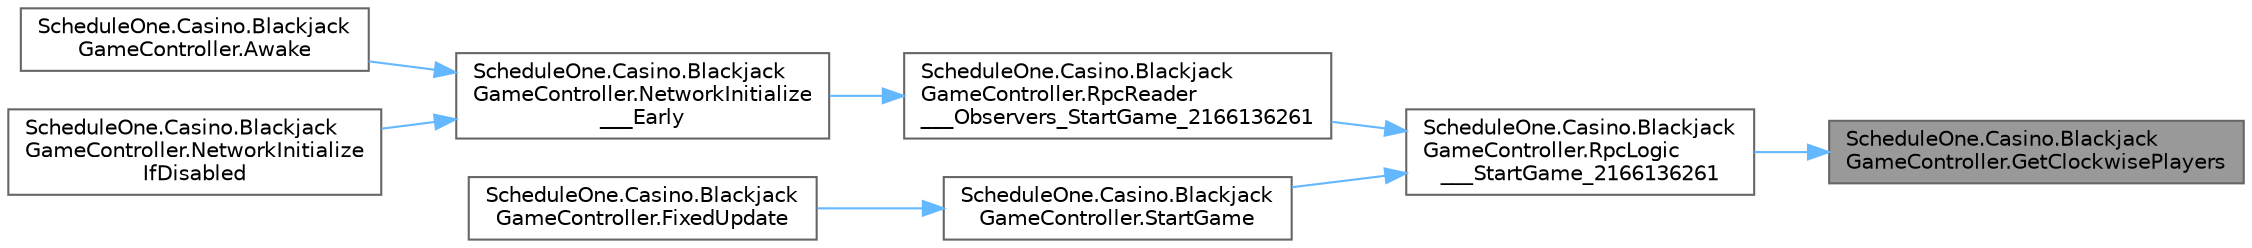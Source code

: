 digraph "ScheduleOne.Casino.BlackjackGameController.GetClockwisePlayers"
{
 // LATEX_PDF_SIZE
  bgcolor="transparent";
  edge [fontname=Helvetica,fontsize=10,labelfontname=Helvetica,labelfontsize=10];
  node [fontname=Helvetica,fontsize=10,shape=box,height=0.2,width=0.4];
  rankdir="RL";
  Node1 [id="Node000001",label="ScheduleOne.Casino.Blackjack\lGameController.GetClockwisePlayers",height=0.2,width=0.4,color="gray40", fillcolor="grey60", style="filled", fontcolor="black",tooltip=" "];
  Node1 -> Node2 [id="edge1_Node000001_Node000002",dir="back",color="steelblue1",style="solid",tooltip=" "];
  Node2 [id="Node000002",label="ScheduleOne.Casino.Blackjack\lGameController.RpcLogic\l___StartGame_2166136261",height=0.2,width=0.4,color="grey40", fillcolor="white", style="filled",URL="$class_schedule_one_1_1_casino_1_1_blackjack_game_controller.html#a3c6b8b759aed66616799aaf08af74a48",tooltip=" "];
  Node2 -> Node3 [id="edge2_Node000002_Node000003",dir="back",color="steelblue1",style="solid",tooltip=" "];
  Node3 [id="Node000003",label="ScheduleOne.Casino.Blackjack\lGameController.RpcReader\l___Observers_StartGame_2166136261",height=0.2,width=0.4,color="grey40", fillcolor="white", style="filled",URL="$class_schedule_one_1_1_casino_1_1_blackjack_game_controller.html#a63a2c9d212ab1083866c91c0e9978e1e",tooltip=" "];
  Node3 -> Node4 [id="edge3_Node000003_Node000004",dir="back",color="steelblue1",style="solid",tooltip=" "];
  Node4 [id="Node000004",label="ScheduleOne.Casino.Blackjack\lGameController.NetworkInitialize\l___Early",height=0.2,width=0.4,color="grey40", fillcolor="white", style="filled",URL="$class_schedule_one_1_1_casino_1_1_blackjack_game_controller.html#a7c66a88a8e7a36d5a295d0a7bdc3e787",tooltip=" "];
  Node4 -> Node5 [id="edge4_Node000004_Node000005",dir="back",color="steelblue1",style="solid",tooltip=" "];
  Node5 [id="Node000005",label="ScheduleOne.Casino.Blackjack\lGameController.Awake",height=0.2,width=0.4,color="grey40", fillcolor="white", style="filled",URL="$class_schedule_one_1_1_casino_1_1_blackjack_game_controller.html#aa23a316baf13b4dd9e274b79635a2c5a",tooltip=" "];
  Node4 -> Node6 [id="edge5_Node000004_Node000006",dir="back",color="steelblue1",style="solid",tooltip=" "];
  Node6 [id="Node000006",label="ScheduleOne.Casino.Blackjack\lGameController.NetworkInitialize\lIfDisabled",height=0.2,width=0.4,color="grey40", fillcolor="white", style="filled",URL="$class_schedule_one_1_1_casino_1_1_blackjack_game_controller.html#a68a07b418f53a41da44e67d49aac2a18",tooltip=" "];
  Node2 -> Node7 [id="edge6_Node000002_Node000007",dir="back",color="steelblue1",style="solid",tooltip=" "];
  Node7 [id="Node000007",label="ScheduleOne.Casino.Blackjack\lGameController.StartGame",height=0.2,width=0.4,color="grey40", fillcolor="white", style="filled",URL="$class_schedule_one_1_1_casino_1_1_blackjack_game_controller.html#a8891407b62c5d7a2610f13271e5eb4b3",tooltip=" "];
  Node7 -> Node8 [id="edge7_Node000007_Node000008",dir="back",color="steelblue1",style="solid",tooltip=" "];
  Node8 [id="Node000008",label="ScheduleOne.Casino.Blackjack\lGameController.FixedUpdate",height=0.2,width=0.4,color="grey40", fillcolor="white", style="filled",URL="$class_schedule_one_1_1_casino_1_1_blackjack_game_controller.html#ac98d66adf6d03833de3a3fff3a91d109",tooltip=" "];
}
